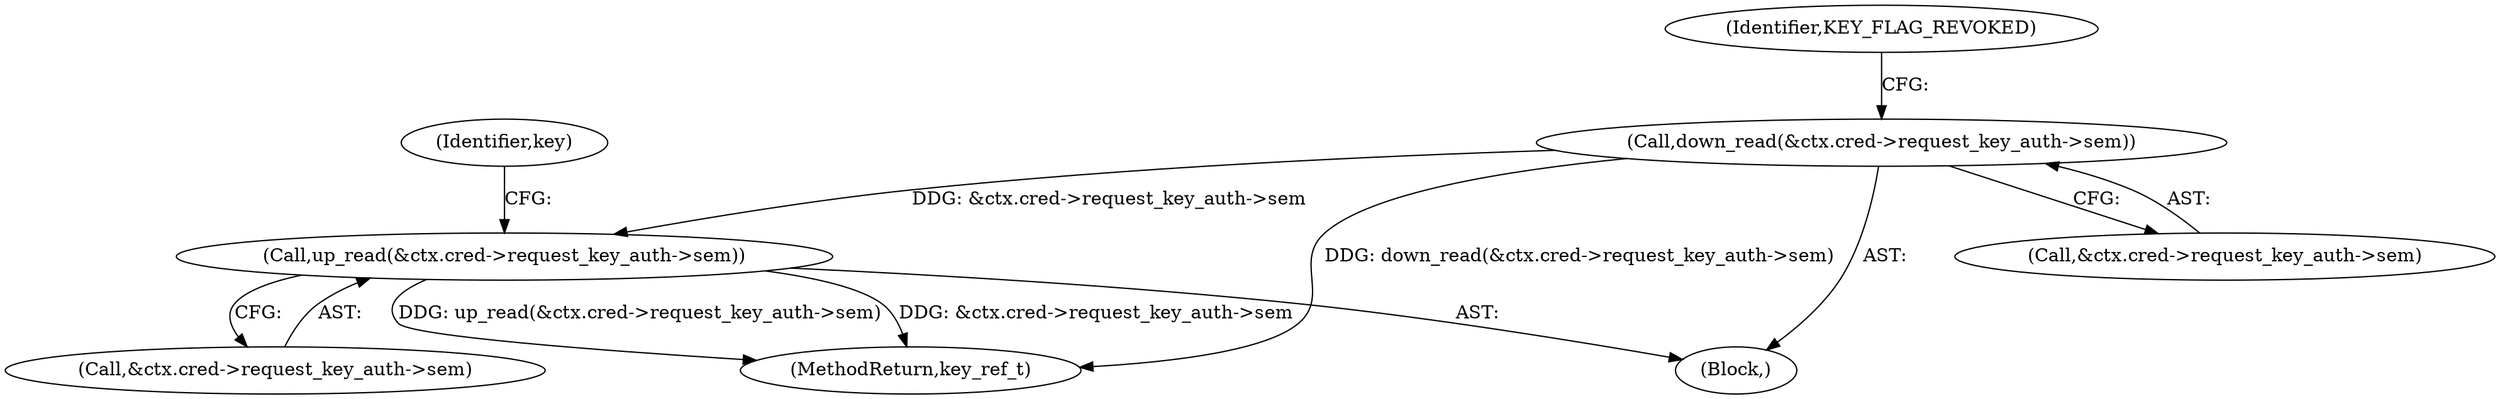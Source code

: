digraph "0_linux_363b02dab09b3226f3bd1420dad9c72b79a42a76_13@API" {
"1000417" [label="(Call,down_read(&ctx.cred->request_key_auth->sem))"];
"1000468" [label="(Call,up_read(&ctx.cred->request_key_auth->sem))"];
"1000469" [label="(Call,&ctx.cred->request_key_auth->sem)"];
"1000468" [label="(Call,up_read(&ctx.cred->request_key_auth->sem))"];
"1000675" [label="(MethodReturn,key_ref_t)"];
"1000130" [label="(Block,)"];
"1000428" [label="(Identifier,KEY_FLAG_REVOKED)"];
"1000417" [label="(Call,down_read(&ctx.cred->request_key_auth->sem))"];
"1000418" [label="(Call,&ctx.cred->request_key_auth->sem)"];
"1000479" [label="(Identifier,key)"];
"1000417" -> "1000130"  [label="AST: "];
"1000417" -> "1000418"  [label="CFG: "];
"1000418" -> "1000417"  [label="AST: "];
"1000428" -> "1000417"  [label="CFG: "];
"1000417" -> "1000675"  [label="DDG: down_read(&ctx.cred->request_key_auth->sem)"];
"1000417" -> "1000468"  [label="DDG: &ctx.cred->request_key_auth->sem"];
"1000468" -> "1000130"  [label="AST: "];
"1000468" -> "1000469"  [label="CFG: "];
"1000469" -> "1000468"  [label="AST: "];
"1000479" -> "1000468"  [label="CFG: "];
"1000468" -> "1000675"  [label="DDG: up_read(&ctx.cred->request_key_auth->sem)"];
"1000468" -> "1000675"  [label="DDG: &ctx.cred->request_key_auth->sem"];
}
